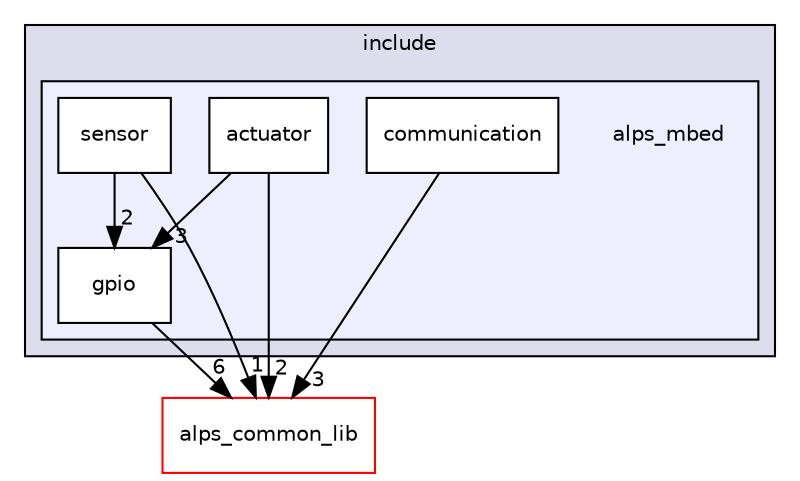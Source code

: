 digraph "alps_mbed_lib/include/alps_mbed" {
  compound=true
  node [ fontsize="10", fontname="Helvetica"];
  edge [ labelfontsize="10", labelfontname="Helvetica"];
  subgraph clusterdir_06d0b736b1247c5c94714e69ec444f3a {
    graph [ bgcolor="#ddddee", pencolor="black", label="include" fontname="Helvetica", fontsize="10", URL="dir_06d0b736b1247c5c94714e69ec444f3a.html"]
  subgraph clusterdir_c813e285ae311a0f099f263ae937976d {
    graph [ bgcolor="#eeeeff", pencolor="black", label="" URL="dir_c813e285ae311a0f099f263ae937976d.html"];
    dir_c813e285ae311a0f099f263ae937976d [shape=plaintext label="alps_mbed"];
  dir_2b96044426943e6eb49b990d92e542f4 [shape=box label="actuator" fillcolor="white" style="filled" URL="dir_2b96044426943e6eb49b990d92e542f4.html"];
  dir_4ee3a5073a2bddb4e83ff5cc31a8b46d [shape=box label="communication" fillcolor="white" style="filled" URL="dir_4ee3a5073a2bddb4e83ff5cc31a8b46d.html"];
  dir_cfc86feb12eb97e7fc67660f2e3b546b [shape=box label="gpio" fillcolor="white" style="filled" URL="dir_cfc86feb12eb97e7fc67660f2e3b546b.html"];
  dir_44638994a5d30400bbaf5d2a0133e54c [shape=box label="sensor" fillcolor="white" style="filled" URL="dir_44638994a5d30400bbaf5d2a0133e54c.html"];
  }
  }
  dir_fcd1ba41f8679fcc7bf76d667eaa0e17 [shape=box label="alps_common_lib" fillcolor="white" style="filled" color="red" URL="dir_fcd1ba41f8679fcc7bf76d667eaa0e17.html"];
  dir_4ee3a5073a2bddb4e83ff5cc31a8b46d->dir_fcd1ba41f8679fcc7bf76d667eaa0e17 [headlabel="3", labeldistance=1.5 headhref="dir_000028_000000.html"];
  dir_44638994a5d30400bbaf5d2a0133e54c->dir_cfc86feb12eb97e7fc67660f2e3b546b [headlabel="2", labeldistance=1.5 headhref="dir_000025_000029.html"];
  dir_44638994a5d30400bbaf5d2a0133e54c->dir_fcd1ba41f8679fcc7bf76d667eaa0e17 [headlabel="1", labeldistance=1.5 headhref="dir_000025_000000.html"];
  dir_2b96044426943e6eb49b990d92e542f4->dir_cfc86feb12eb97e7fc67660f2e3b546b [headlabel="3", labeldistance=1.5 headhref="dir_000007_000029.html"];
  dir_2b96044426943e6eb49b990d92e542f4->dir_fcd1ba41f8679fcc7bf76d667eaa0e17 [headlabel="2", labeldistance=1.5 headhref="dir_000007_000000.html"];
  dir_cfc86feb12eb97e7fc67660f2e3b546b->dir_fcd1ba41f8679fcc7bf76d667eaa0e17 [headlabel="6", labeldistance=1.5 headhref="dir_000029_000000.html"];
}
